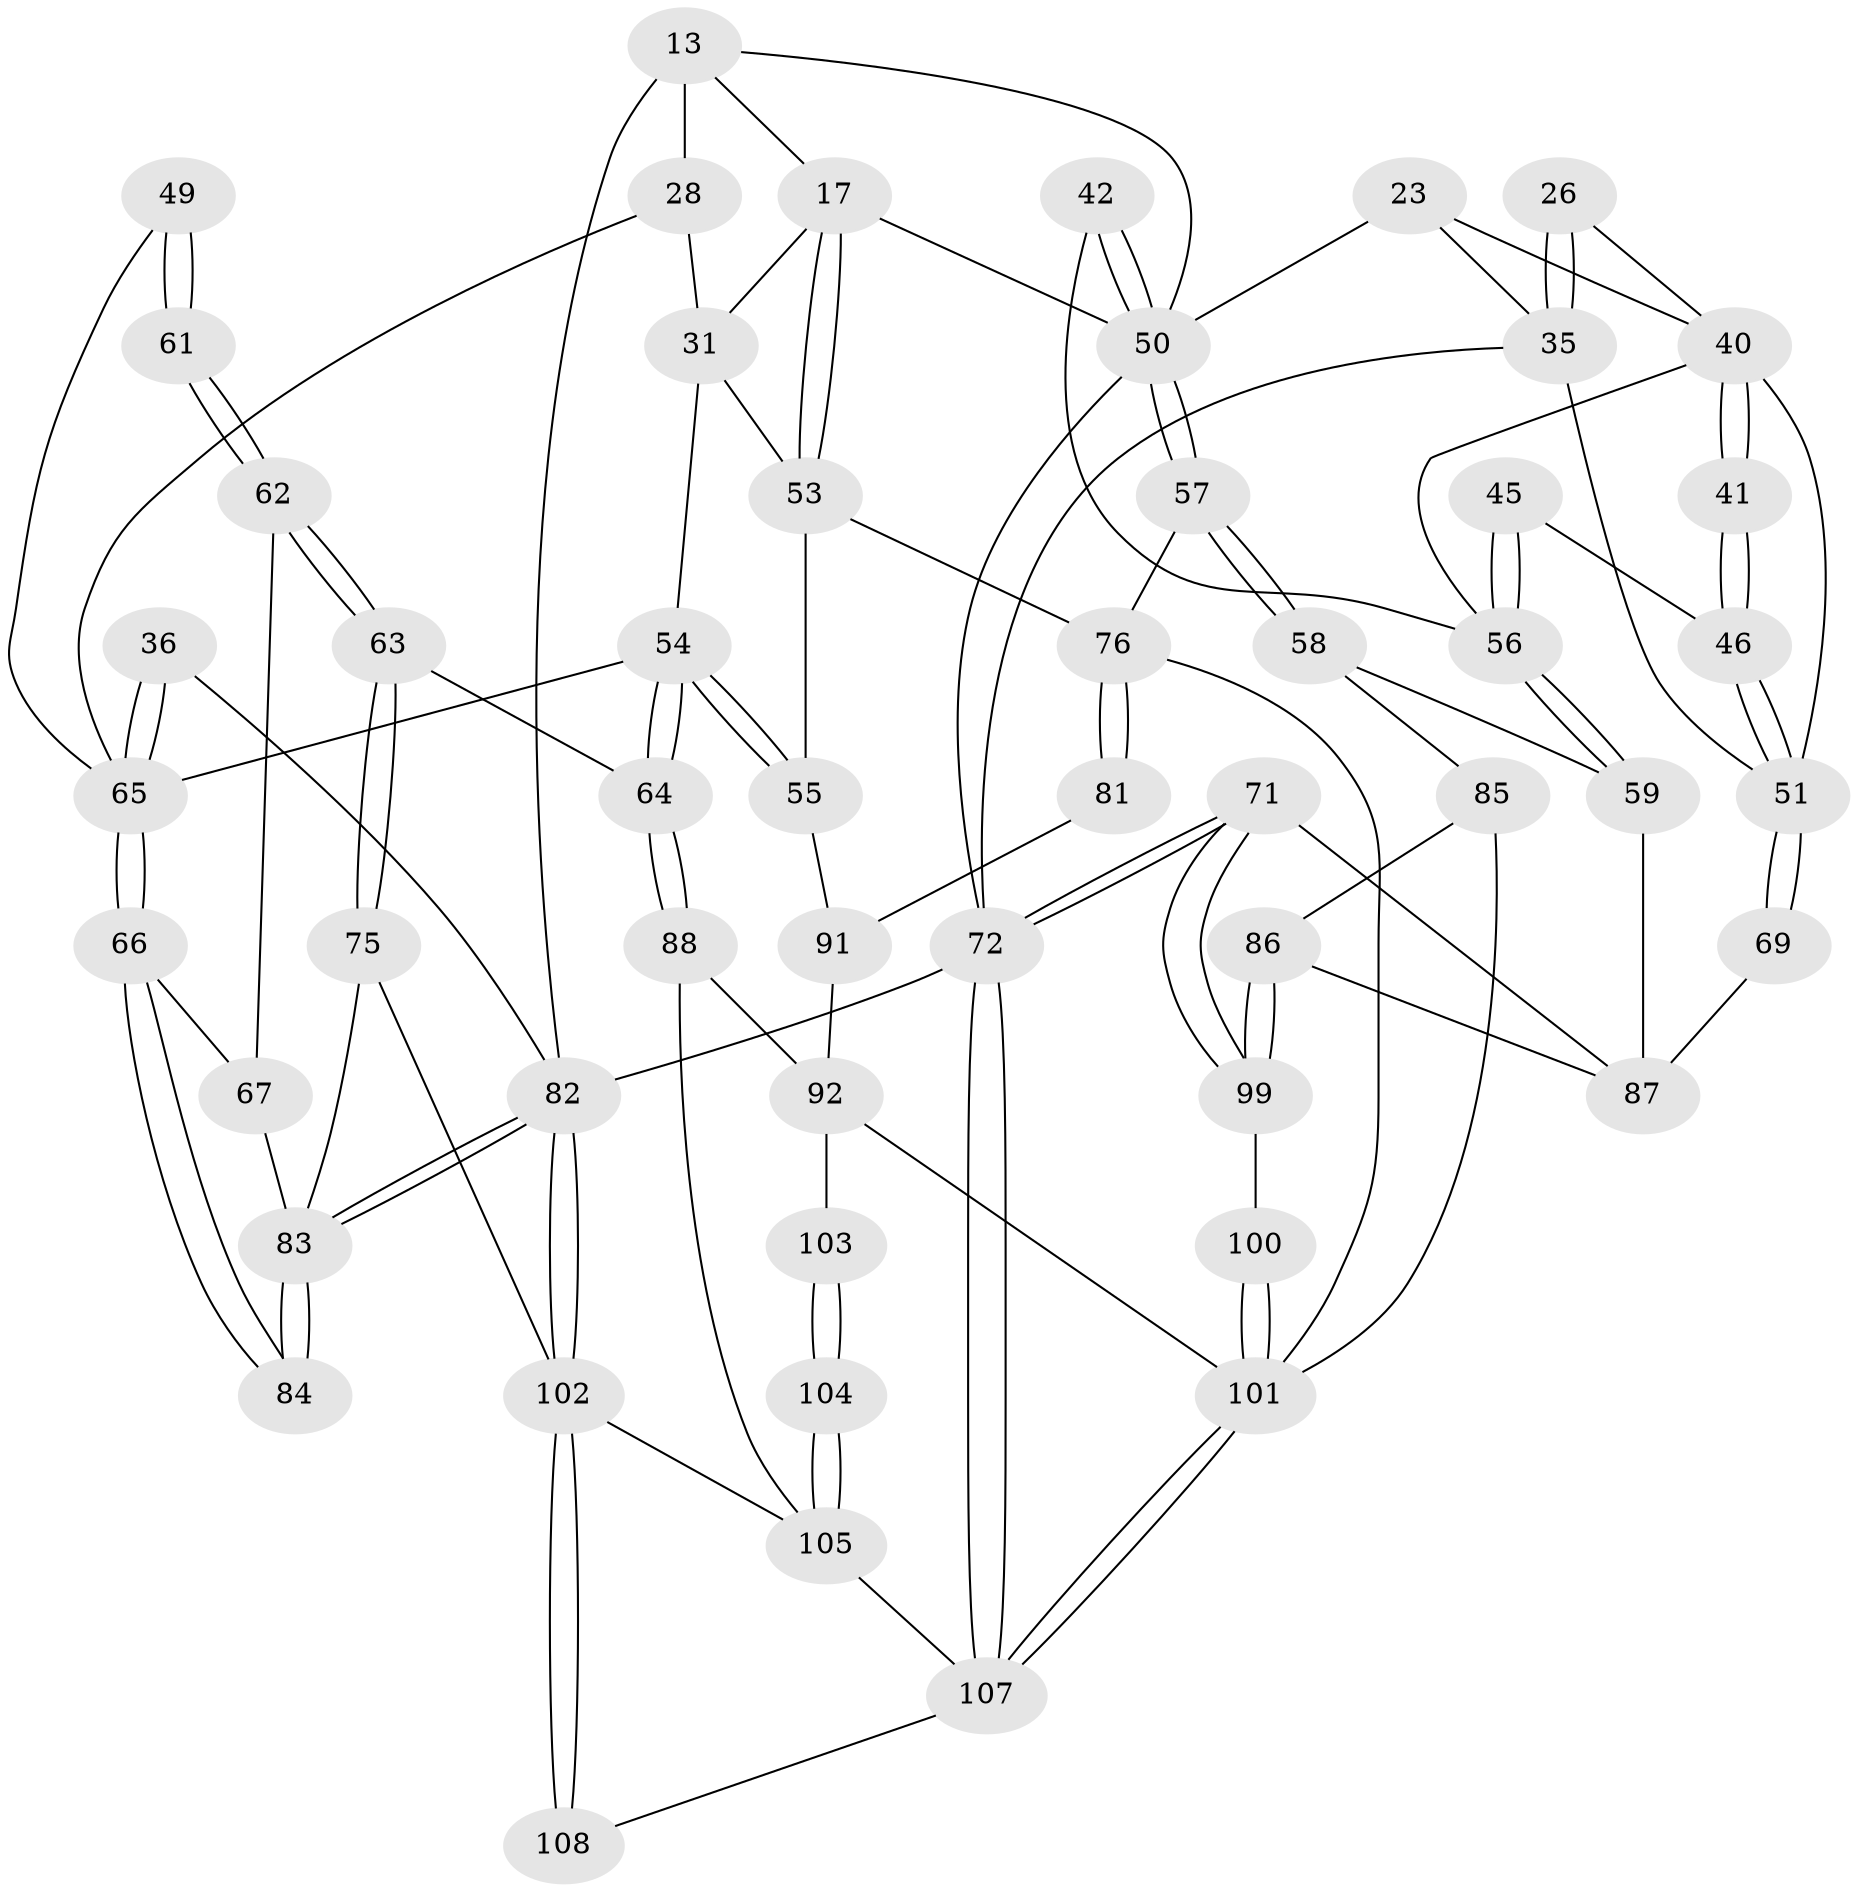 // original degree distribution, {3: 0.018518518518518517, 6: 0.25, 5: 0.46296296296296297, 4: 0.26851851851851855}
// Generated by graph-tools (version 1.1) at 2025/04/03/04/25 22:04:22]
// undirected, 54 vertices, 122 edges
graph export_dot {
graph [start="1"]
  node [color=gray90,style=filled];
  13 [pos="+1+0",super="+12"];
  17 [pos="+0.4815463425974927+0.33757332967391834",super="+16+15"];
  23 [pos="+0.18393813490867478+0.2834805182278144",super="+22"];
  26 [pos="+0.08160116014059665+0.23510575139780415"];
  28 [pos="+0.8726326477894821+0.2478986371358704",super="+20"];
  31 [pos="+0.6145808014553975+0.3298674208610478",super="+30+27+21"];
  35 [pos="+0+0.24577373439582129",super="+5"];
  36 [pos="+1+0"];
  40 [pos="+0.097344165857801+0.2887718282118811",super="+24+38"];
  41 [pos="+0.07583865138210216+0.35128575545370977"];
  42 [pos="+0.2445219772638179+0.3731099272864256"];
  45 [pos="+0.11274851057461086+0.46580684620657115"];
  46 [pos="+0.07465690737079639+0.4442804742221822"];
  49 [pos="+0.7730529690566148+0.40950318530996677",super="+48"];
  50 [pos="+0.3865571152039496+0.4376262000930952",super="+18+8+7+9+29"];
  51 [pos="+0+0.46754001340453333",super="+39"];
  53 [pos="+0.5788989392560436+0.5441226722373627",super="+52"];
  54 [pos="+0.6561750345787093+0.5836152957811661",super="+34"];
  55 [pos="+0.6413967735002869+0.581225312478007"];
  56 [pos="+0.1757866309206897+0.5089717499242481",super="+43+44"];
  57 [pos="+0.3501314947051803+0.5649628770776732"];
  58 [pos="+0.2208683597026807+0.5738760911954001"];
  59 [pos="+0.19417512156909442+0.5601510357038022"];
  61 [pos="+0.9149061743086114+0.5190633595498474"];
  62 [pos="+0.9343119850943723+0.534798622668328"];
  63 [pos="+0.7976385875282401+0.6664519736860415"];
  64 [pos="+0.7032164860748169+0.6323670972101914"];
  65 [pos="+1+0.44017694835577953",super="+47+37+33"];
  66 [pos="+1+0.4402195774457908"];
  67 [pos="+1+0.48558199015054737"];
  69 [pos="+0+0.6859703929292732"];
  71 [pos="+0+1"];
  72 [pos="+0+1",super="+2"];
  75 [pos="+0.8493263176502407+0.7509771693211651"];
  76 [pos="+0.42218901855500207+0.7288957844564559",super="+60"];
  81 [pos="+0.4352850742404416+0.7258119219069734"];
  82 [pos="+1+1",super="+14"];
  83 [pos="+1+1",super="+74+73"];
  84 [pos="+1+0.6918967628880905"];
  85 [pos="+0.17548545071633992+0.7765084758390781",super="+79"];
  86 [pos="+0.13165966013689545+0.7786184698340208"];
  87 [pos="+0.11518353273958008+0.747120976712826",super="+70+68"];
  88 [pos="+0.617725599693515+0.8287648023987434"];
  91 [pos="+0.5419335370529017+0.7644744343037004",super="+80"];
  92 [pos="+0.38662370550022107+0.8277645824288711",super="+90+89"];
  99 [pos="+0.11559894813475148+0.8052452597529735"];
  100 [pos="+0.19841914799023785+0.9470452121343631"];
  101 [pos="+0.23841260928015762+1",super="+93+98"];
  102 [pos="+1+1",super="+94+95"];
  103 [pos="+0.47483779849988506+0.8756553548661201"];
  104 [pos="+0.5066622693179307+0.9236288966405164"];
  105 [pos="+0.5576451143804435+1",super="+96+97"];
  107 [pos="+0.22415082501553804+1",super="+106"];
  108 [pos="+0.6090435255218766+1"];
  13 -- 28 [weight=2];
  13 -- 82;
  13 -- 50;
  13 -- 17;
  17 -- 53;
  17 -- 53;
  17 -- 50;
  17 -- 31 [weight=2];
  23 -- 50 [weight=2];
  23 -- 35 [weight=2];
  23 -- 40;
  26 -- 35 [weight=2];
  26 -- 35;
  26 -- 40;
  28 -- 31 [weight=2];
  28 -- 65;
  31 -- 54;
  31 -- 53;
  35 -- 72;
  35 -- 51;
  36 -- 65 [weight=2];
  36 -- 65;
  36 -- 82;
  40 -- 41 [weight=2];
  40 -- 41;
  40 -- 56;
  40 -- 51;
  41 -- 46;
  41 -- 46;
  42 -- 50 [weight=2];
  42 -- 50;
  42 -- 56;
  45 -- 46;
  45 -- 56 [weight=2];
  45 -- 56;
  46 -- 51;
  46 -- 51;
  49 -- 61 [weight=2];
  49 -- 61;
  49 -- 65 [weight=2];
  50 -- 57;
  50 -- 57;
  50 -- 72;
  51 -- 69;
  51 -- 69;
  53 -- 76;
  53 -- 55;
  54 -- 55;
  54 -- 55;
  54 -- 64;
  54 -- 64;
  54 -- 65;
  55 -- 91;
  56 -- 59;
  56 -- 59;
  57 -- 58;
  57 -- 58;
  57 -- 76;
  58 -- 59;
  58 -- 85;
  59 -- 87;
  61 -- 62;
  61 -- 62;
  62 -- 63;
  62 -- 63;
  62 -- 67;
  63 -- 64;
  63 -- 75;
  63 -- 75;
  64 -- 88;
  64 -- 88;
  65 -- 66;
  65 -- 66;
  66 -- 67;
  66 -- 84;
  66 -- 84;
  67 -- 83;
  69 -- 87 [weight=2];
  71 -- 72;
  71 -- 72;
  71 -- 99;
  71 -- 99;
  71 -- 87;
  72 -- 107;
  72 -- 107;
  72 -- 82 [weight=2];
  75 -- 83;
  75 -- 102;
  76 -- 81;
  76 -- 81;
  76 -- 101;
  81 -- 91 [weight=2];
  82 -- 83;
  82 -- 83;
  82 -- 102;
  82 -- 102;
  83 -- 84 [weight=2];
  83 -- 84;
  85 -- 86;
  85 -- 101 [weight=2];
  86 -- 87;
  86 -- 99;
  86 -- 99;
  88 -- 92;
  88 -- 105;
  91 -- 92;
  92 -- 103 [weight=2];
  92 -- 101;
  99 -- 100;
  100 -- 101 [weight=2];
  100 -- 101;
  101 -- 107;
  101 -- 107;
  102 -- 108 [weight=2];
  102 -- 108;
  102 -- 105;
  103 -- 104;
  103 -- 104;
  104 -- 105 [weight=2];
  104 -- 105;
  105 -- 107;
  107 -- 108;
}
